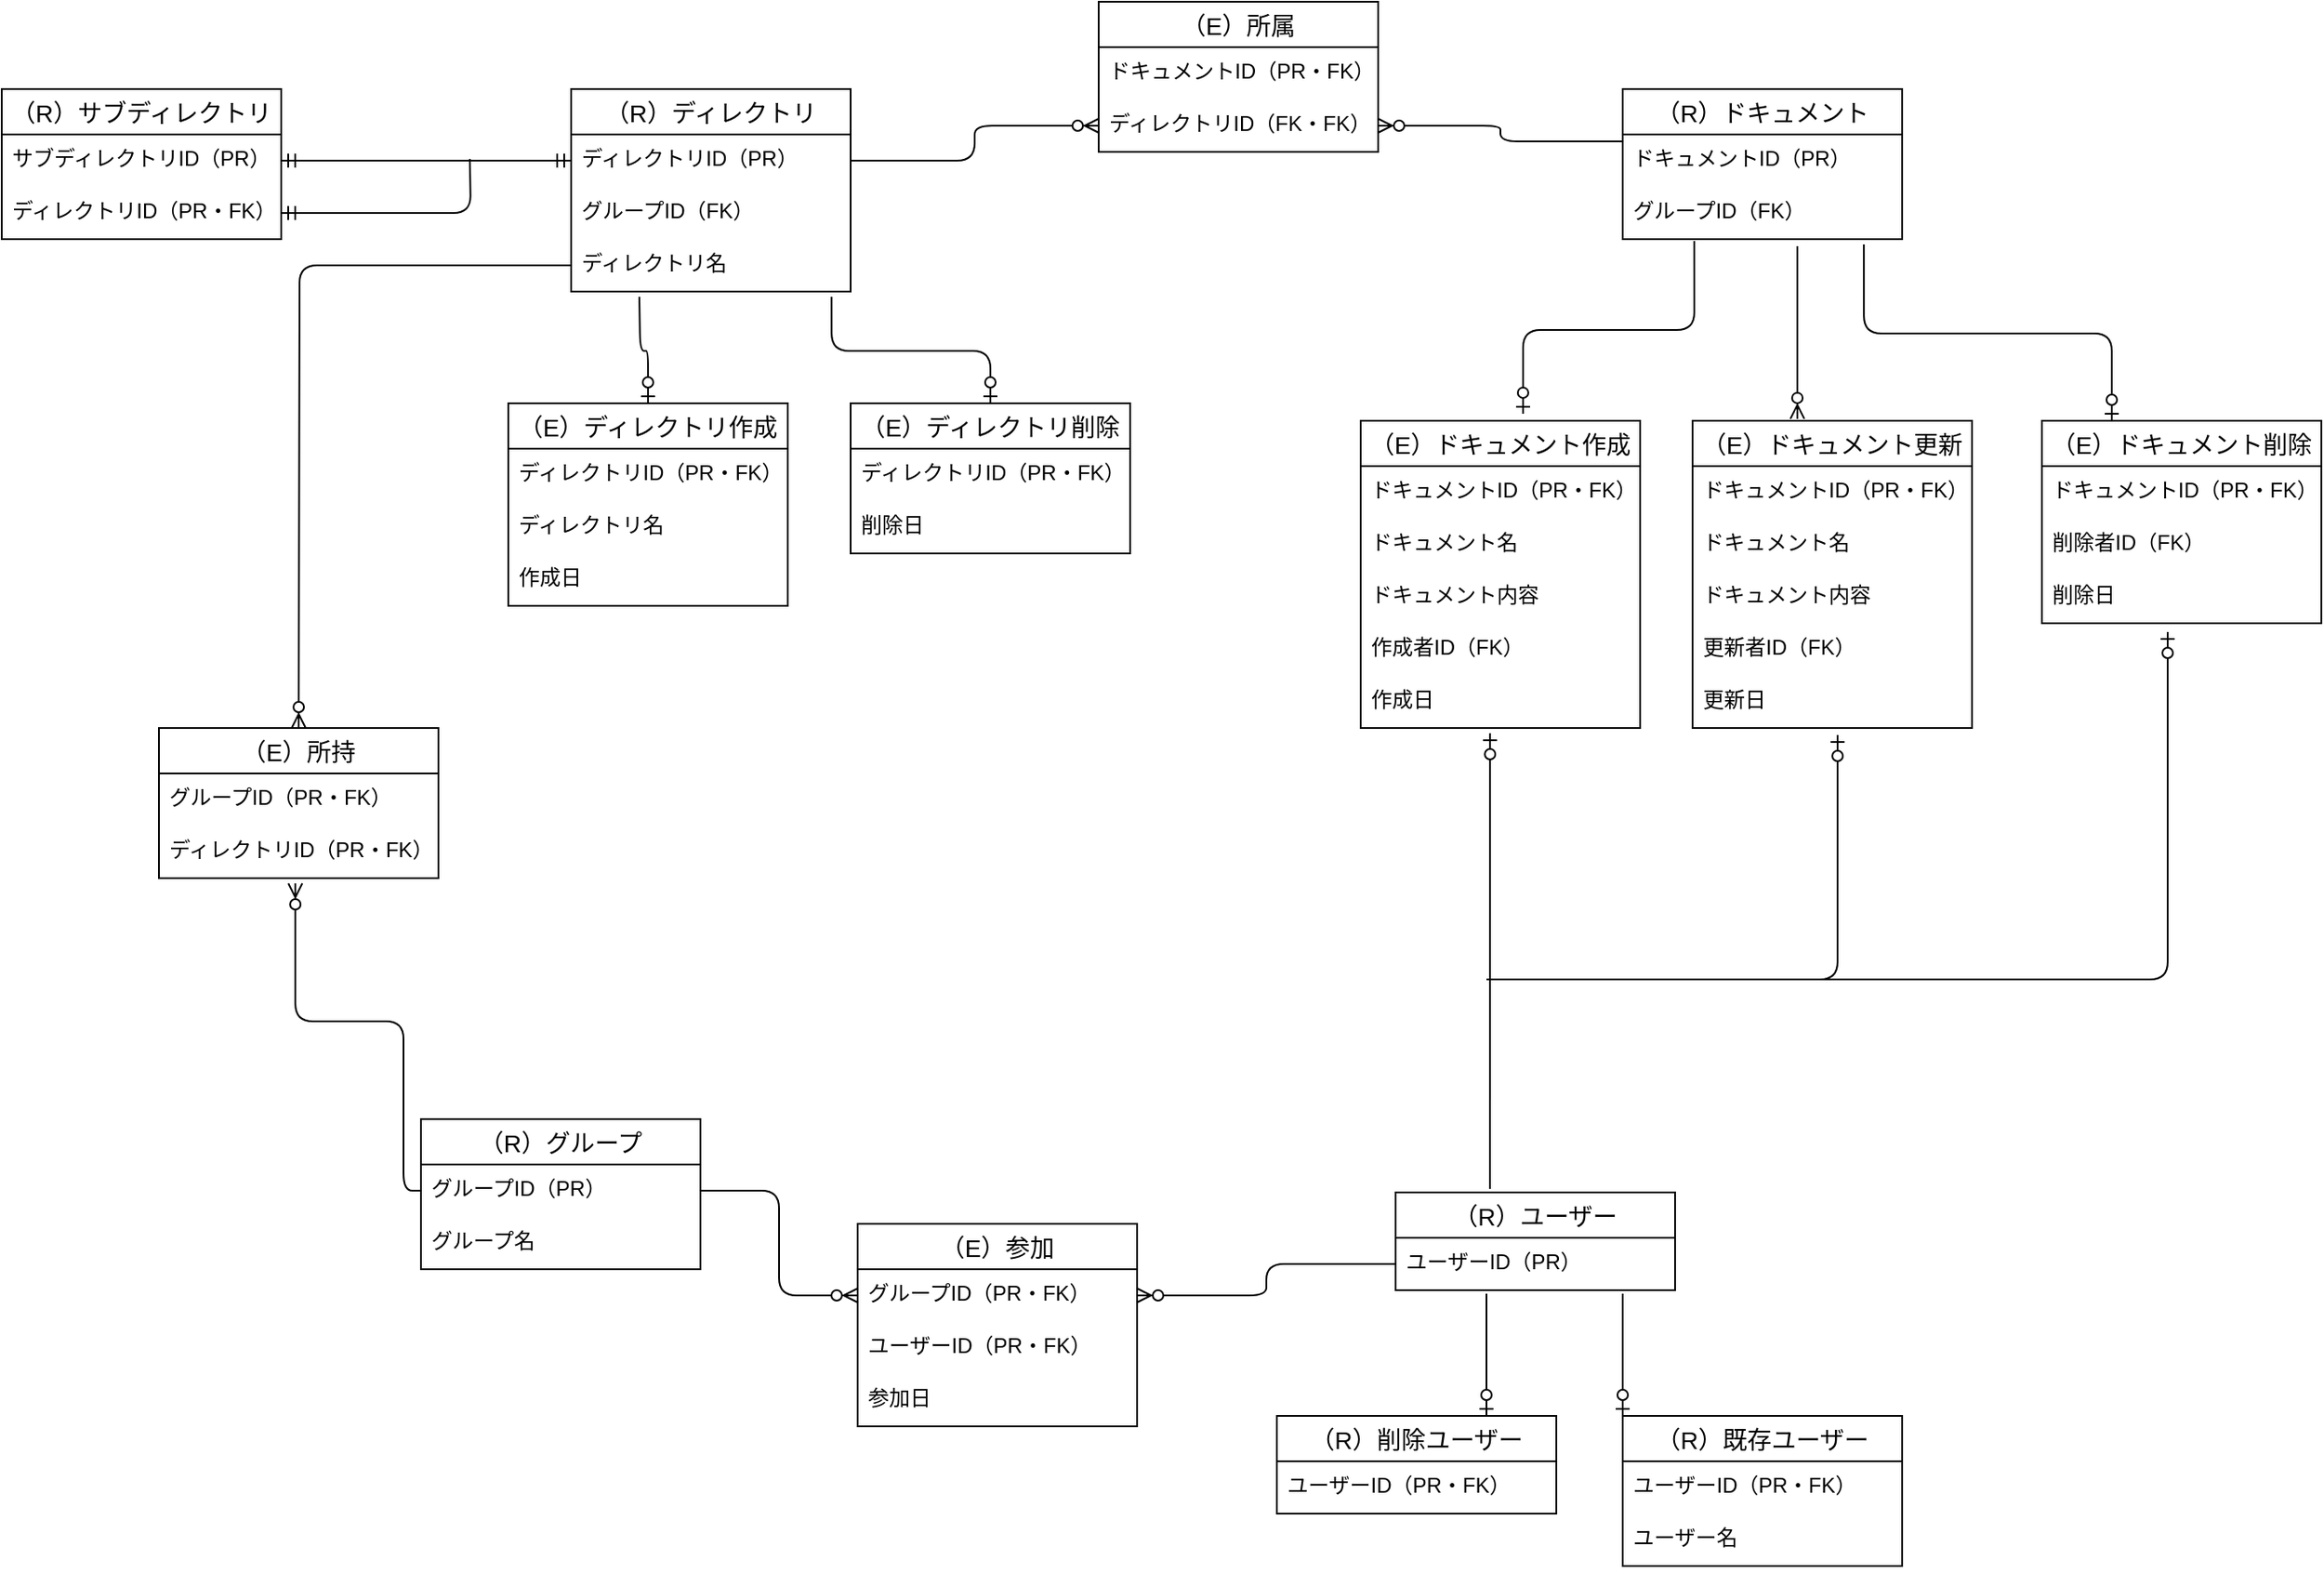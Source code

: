 <mxfile>
    <diagram id="JRz2m92lCMgiRAWokz1e" name="ページ1">
        <mxGraphModel dx="1826" dy="1160" grid="1" gridSize="10" guides="1" tooltips="1" connect="1" arrows="1" fold="1" page="1" pageScale="1" pageWidth="1920" pageHeight="1200" background="none" math="0" shadow="0">
            <root>
                <mxCell id="0"/>
                <mxCell id="1" parent="0"/>
                <mxCell id="6" value="（R）グループ" style="swimlane;fontStyle=0;childLayout=stackLayout;horizontal=1;startSize=26;horizontalStack=0;resizeParent=1;resizeParentMax=0;resizeLast=0;collapsible=1;marginBottom=0;align=center;fontSize=14;" parent="1" vertex="1">
                    <mxGeometry x="470" y="800" width="160" height="86" as="geometry"/>
                </mxCell>
                <mxCell id="7" value="グループID（PR）" style="text;strokeColor=none;fillColor=none;spacingLeft=4;spacingRight=4;overflow=hidden;rotatable=0;points=[[0,0.5],[1,0.5]];portConstraint=eastwest;fontSize=12;" parent="6" vertex="1">
                    <mxGeometry y="26" width="160" height="30" as="geometry"/>
                </mxCell>
                <mxCell id="8" value="グループ名" style="text;strokeColor=none;fillColor=none;spacingLeft=4;spacingRight=4;overflow=hidden;rotatable=0;points=[[0,0.5],[1,0.5]];portConstraint=eastwest;fontSize=12;" parent="6" vertex="1">
                    <mxGeometry y="56" width="160" height="30" as="geometry"/>
                </mxCell>
                <mxCell id="14" value="（E）参加" style="swimlane;fontStyle=0;childLayout=stackLayout;horizontal=1;startSize=26;horizontalStack=0;resizeParent=1;resizeParentMax=0;resizeLast=0;collapsible=1;marginBottom=0;align=center;fontSize=14;" parent="1" vertex="1">
                    <mxGeometry x="720" y="860" width="160" height="116" as="geometry"/>
                </mxCell>
                <mxCell id="15" value="グループID（PR・FK）" style="text;strokeColor=none;fillColor=none;spacingLeft=4;spacingRight=4;overflow=hidden;rotatable=0;points=[[0,0.5],[1,0.5]];portConstraint=eastwest;fontSize=12;" parent="14" vertex="1">
                    <mxGeometry y="26" width="160" height="30" as="geometry"/>
                </mxCell>
                <mxCell id="16" value="ユーザーID（PR・FK）" style="text;strokeColor=none;fillColor=none;spacingLeft=4;spacingRight=4;overflow=hidden;rotatable=0;points=[[0,0.5],[1,0.5]];portConstraint=eastwest;fontSize=12;" parent="14" vertex="1">
                    <mxGeometry y="56" width="160" height="30" as="geometry"/>
                </mxCell>
                <mxCell id="17" value="参加日" style="text;strokeColor=none;fillColor=none;spacingLeft=4;spacingRight=4;overflow=hidden;rotatable=0;points=[[0,0.5],[1,0.5]];portConstraint=eastwest;fontSize=12;" parent="14" vertex="1">
                    <mxGeometry y="86" width="160" height="30" as="geometry"/>
                </mxCell>
                <mxCell id="33" value="" style="fontSize=12;html=1;endArrow=ERzeroToMany;endFill=1;entryX=0;entryY=0.5;entryDx=0;entryDy=0;edgeStyle=orthogonalEdgeStyle;exitX=1;exitY=0.5;exitDx=0;exitDy=0;" parent="1" source="7" target="15" edge="1">
                    <mxGeometry width="100" height="100" relative="1" as="geometry">
                        <mxPoint x="620" y="940" as="sourcePoint"/>
                        <mxPoint x="868" y="797" as="targetPoint"/>
                    </mxGeometry>
                </mxCell>
                <mxCell id="35" value="（R）ドキュメント" style="swimlane;fontStyle=0;childLayout=stackLayout;horizontal=1;startSize=26;horizontalStack=0;resizeParent=1;resizeParentMax=0;resizeLast=0;collapsible=1;marginBottom=0;align=center;fontSize=14;" parent="1" vertex="1">
                    <mxGeometry x="1158" y="210" width="160" height="86" as="geometry"/>
                </mxCell>
                <mxCell id="36" value="ドキュメントID（PR）" style="text;strokeColor=none;fillColor=none;spacingLeft=4;spacingRight=4;overflow=hidden;rotatable=0;points=[[0,0.5],[1,0.5]];portConstraint=eastwest;fontSize=12;" parent="35" vertex="1">
                    <mxGeometry y="26" width="160" height="30" as="geometry"/>
                </mxCell>
                <mxCell id="119" value="グループID（FK）" style="text;strokeColor=none;fillColor=none;spacingLeft=4;spacingRight=4;overflow=hidden;rotatable=0;points=[[0,0.5],[1,0.5]];portConstraint=eastwest;fontSize=12;" vertex="1" parent="35">
                    <mxGeometry y="56" width="160" height="30" as="geometry"/>
                </mxCell>
                <mxCell id="45" value="（R）ディレクトリ" style="swimlane;fontStyle=0;childLayout=stackLayout;horizontal=1;startSize=26;horizontalStack=0;resizeParent=1;resizeParentMax=0;resizeLast=0;collapsible=1;marginBottom=0;align=center;fontSize=14;" parent="1" vertex="1">
                    <mxGeometry x="556" y="210" width="160" height="116" as="geometry"/>
                </mxCell>
                <mxCell id="46" value="ディレクトリID（PR）" style="text;strokeColor=none;fillColor=none;spacingLeft=4;spacingRight=4;overflow=hidden;rotatable=0;points=[[0,0.5],[1,0.5]];portConstraint=eastwest;fontSize=12;" parent="45" vertex="1">
                    <mxGeometry y="26" width="160" height="30" as="geometry"/>
                </mxCell>
                <mxCell id="105" value="グループID（FK）" style="text;strokeColor=none;fillColor=none;spacingLeft=4;spacingRight=4;overflow=hidden;rotatable=0;points=[[0,0.5],[1,0.5]];portConstraint=eastwest;fontSize=12;" vertex="1" parent="45">
                    <mxGeometry y="56" width="160" height="30" as="geometry"/>
                </mxCell>
                <mxCell id="47" value="ディレクトリ名" style="text;strokeColor=none;fillColor=none;spacingLeft=4;spacingRight=4;overflow=hidden;rotatable=0;points=[[0,0.5],[1,0.5]];portConstraint=eastwest;fontSize=12;" parent="45" vertex="1">
                    <mxGeometry y="86" width="160" height="30" as="geometry"/>
                </mxCell>
                <mxCell id="49" value="（R）サブディレクトリ" style="swimlane;fontStyle=0;childLayout=stackLayout;horizontal=1;startSize=26;horizontalStack=0;resizeParent=1;resizeParentMax=0;resizeLast=0;collapsible=1;marginBottom=0;align=center;fontSize=14;" parent="1" vertex="1">
                    <mxGeometry x="230" y="210" width="160" height="86" as="geometry"/>
                </mxCell>
                <mxCell id="50" value="サブディレクトリID（PR）" style="text;strokeColor=none;fillColor=none;spacingLeft=4;spacingRight=4;overflow=hidden;rotatable=0;points=[[0,0.5],[1,0.5]];portConstraint=eastwest;fontSize=12;" parent="49" vertex="1">
                    <mxGeometry y="26" width="160" height="30" as="geometry"/>
                </mxCell>
                <mxCell id="51" value="ディレクトリID（PR・FK）" style="text;strokeColor=none;fillColor=none;spacingLeft=4;spacingRight=4;overflow=hidden;rotatable=0;points=[[0,0.5],[1,0.5]];portConstraint=eastwest;fontSize=12;" parent="49" vertex="1">
                    <mxGeometry y="56" width="160" height="30" as="geometry"/>
                </mxCell>
                <mxCell id="56" value="（E）ディレクトリ作成" style="swimlane;fontStyle=0;childLayout=stackLayout;horizontal=1;startSize=26;horizontalStack=0;resizeParent=1;resizeParentMax=0;resizeLast=0;collapsible=1;marginBottom=0;align=center;fontSize=14;" parent="1" vertex="1">
                    <mxGeometry x="520" y="390" width="160" height="116" as="geometry"/>
                </mxCell>
                <mxCell id="57" value="ディレクトリID（PR・FK）" style="text;strokeColor=none;fillColor=none;spacingLeft=4;spacingRight=4;overflow=hidden;rotatable=0;points=[[0,0.5],[1,0.5]];portConstraint=eastwest;fontSize=12;" parent="56" vertex="1">
                    <mxGeometry y="26" width="160" height="30" as="geometry"/>
                </mxCell>
                <mxCell id="102" value="ディレクトリ名" style="text;strokeColor=none;fillColor=none;spacingLeft=4;spacingRight=4;overflow=hidden;rotatable=0;points=[[0,0.5],[1,0.5]];portConstraint=eastwest;fontSize=12;" vertex="1" parent="56">
                    <mxGeometry y="56" width="160" height="30" as="geometry"/>
                </mxCell>
                <mxCell id="59" value="作成日" style="text;strokeColor=none;fillColor=none;spacingLeft=4;spacingRight=4;overflow=hidden;rotatable=0;points=[[0,0.5],[1,0.5]];portConstraint=eastwest;fontSize=12;" parent="56" vertex="1">
                    <mxGeometry y="86" width="160" height="30" as="geometry"/>
                </mxCell>
                <mxCell id="60" value="（E）ディレクトリ削除" style="swimlane;fontStyle=0;childLayout=stackLayout;horizontal=1;startSize=26;horizontalStack=0;resizeParent=1;resizeParentMax=0;resizeLast=0;collapsible=1;marginBottom=0;align=center;fontSize=14;" parent="1" vertex="1">
                    <mxGeometry x="716" y="390" width="160" height="86" as="geometry"/>
                </mxCell>
                <mxCell id="61" value="ディレクトリID（PR・FK）" style="text;strokeColor=none;fillColor=none;spacingLeft=4;spacingRight=4;overflow=hidden;rotatable=0;points=[[0,0.5],[1,0.5]];portConstraint=eastwest;fontSize=12;" parent="60" vertex="1">
                    <mxGeometry y="26" width="160" height="30" as="geometry"/>
                </mxCell>
                <mxCell id="63" value="削除日" style="text;strokeColor=none;fillColor=none;spacingLeft=4;spacingRight=4;overflow=hidden;rotatable=0;points=[[0,0.5],[1,0.5]];portConstraint=eastwest;fontSize=12;" parent="60" vertex="1">
                    <mxGeometry y="56" width="160" height="30" as="geometry"/>
                </mxCell>
                <mxCell id="64" value="（E）ドキュメント作成" style="swimlane;fontStyle=0;childLayout=stackLayout;horizontal=1;startSize=26;horizontalStack=0;resizeParent=1;resizeParentMax=0;resizeLast=0;collapsible=1;marginBottom=0;align=center;fontSize=14;" vertex="1" parent="1">
                    <mxGeometry x="1008" y="400" width="160" height="176" as="geometry"/>
                </mxCell>
                <mxCell id="65" value="ドキュメントID（PR・FK）" style="text;strokeColor=none;fillColor=none;spacingLeft=4;spacingRight=4;overflow=hidden;rotatable=0;points=[[0,0.5],[1,0.5]];portConstraint=eastwest;fontSize=12;" vertex="1" parent="64">
                    <mxGeometry y="26" width="160" height="30" as="geometry"/>
                </mxCell>
                <mxCell id="72" value="ドキュメント名" style="text;strokeColor=none;fillColor=none;spacingLeft=4;spacingRight=4;overflow=hidden;rotatable=0;points=[[0,0.5],[1,0.5]];portConstraint=eastwest;fontSize=12;" vertex="1" parent="64">
                    <mxGeometry y="56" width="160" height="30" as="geometry"/>
                </mxCell>
                <mxCell id="73" value="ドキュメント内容" style="text;strokeColor=none;fillColor=none;spacingLeft=4;spacingRight=4;overflow=hidden;rotatable=0;points=[[0,0.5],[1,0.5]];portConstraint=eastwest;fontSize=12;" vertex="1" parent="64">
                    <mxGeometry y="86" width="160" height="30" as="geometry"/>
                </mxCell>
                <mxCell id="66" value="作成者ID（FK）" style="text;strokeColor=none;fillColor=none;spacingLeft=4;spacingRight=4;overflow=hidden;rotatable=0;points=[[0,0.5],[1,0.5]];portConstraint=eastwest;fontSize=12;" vertex="1" parent="64">
                    <mxGeometry y="116" width="160" height="30" as="geometry"/>
                </mxCell>
                <mxCell id="67" value="作成日" style="text;strokeColor=none;fillColor=none;spacingLeft=4;spacingRight=4;overflow=hidden;rotatable=0;points=[[0,0.5],[1,0.5]];portConstraint=eastwest;fontSize=12;" vertex="1" parent="64">
                    <mxGeometry y="146" width="160" height="30" as="geometry"/>
                </mxCell>
                <mxCell id="68" value="（E）ドキュメント更新" style="swimlane;fontStyle=0;childLayout=stackLayout;horizontal=1;startSize=26;horizontalStack=0;resizeParent=1;resizeParentMax=0;resizeLast=0;collapsible=1;marginBottom=0;align=center;fontSize=14;" vertex="1" parent="1">
                    <mxGeometry x="1198" y="400" width="160" height="176" as="geometry"/>
                </mxCell>
                <mxCell id="69" value="ドキュメントID（PR・FK）" style="text;strokeColor=none;fillColor=none;spacingLeft=4;spacingRight=4;overflow=hidden;rotatable=0;points=[[0,0.5],[1,0.5]];portConstraint=eastwest;fontSize=12;" vertex="1" parent="68">
                    <mxGeometry y="26" width="160" height="30" as="geometry"/>
                </mxCell>
                <mxCell id="75" value="ドキュメント名" style="text;strokeColor=none;fillColor=none;spacingLeft=4;spacingRight=4;overflow=hidden;rotatable=0;points=[[0,0.5],[1,0.5]];portConstraint=eastwest;fontSize=12;" vertex="1" parent="68">
                    <mxGeometry y="56" width="160" height="30" as="geometry"/>
                </mxCell>
                <mxCell id="74" value="ドキュメント内容" style="text;strokeColor=none;fillColor=none;spacingLeft=4;spacingRight=4;overflow=hidden;rotatable=0;points=[[0,0.5],[1,0.5]];portConstraint=eastwest;fontSize=12;" vertex="1" parent="68">
                    <mxGeometry y="86" width="160" height="30" as="geometry"/>
                </mxCell>
                <mxCell id="70" value="更新者ID（FK）" style="text;strokeColor=none;fillColor=none;spacingLeft=4;spacingRight=4;overflow=hidden;rotatable=0;points=[[0,0.5],[1,0.5]];portConstraint=eastwest;fontSize=12;" vertex="1" parent="68">
                    <mxGeometry y="116" width="160" height="30" as="geometry"/>
                </mxCell>
                <mxCell id="71" value="更新日" style="text;strokeColor=none;fillColor=none;spacingLeft=4;spacingRight=4;overflow=hidden;rotatable=0;points=[[0,0.5],[1,0.5]];portConstraint=eastwest;fontSize=12;" vertex="1" parent="68">
                    <mxGeometry y="146" width="160" height="30" as="geometry"/>
                </mxCell>
                <mxCell id="76" value="（E）ドキュメント削除" style="swimlane;fontStyle=0;childLayout=stackLayout;horizontal=1;startSize=26;horizontalStack=0;resizeParent=1;resizeParentMax=0;resizeLast=0;collapsible=1;marginBottom=0;align=center;fontSize=14;" vertex="1" parent="1">
                    <mxGeometry x="1398" y="400" width="160" height="116" as="geometry"/>
                </mxCell>
                <mxCell id="77" value="ドキュメントID（PR・FK）" style="text;strokeColor=none;fillColor=none;spacingLeft=4;spacingRight=4;overflow=hidden;rotatable=0;points=[[0,0.5],[1,0.5]];portConstraint=eastwest;fontSize=12;" vertex="1" parent="76">
                    <mxGeometry y="26" width="160" height="30" as="geometry"/>
                </mxCell>
                <mxCell id="80" value="削除者ID（FK）" style="text;strokeColor=none;fillColor=none;spacingLeft=4;spacingRight=4;overflow=hidden;rotatable=0;points=[[0,0.5],[1,0.5]];portConstraint=eastwest;fontSize=12;" vertex="1" parent="76">
                    <mxGeometry y="56" width="160" height="30" as="geometry"/>
                </mxCell>
                <mxCell id="81" value="削除日" style="text;strokeColor=none;fillColor=none;spacingLeft=4;spacingRight=4;overflow=hidden;rotatable=0;points=[[0,0.5],[1,0.5]];portConstraint=eastwest;fontSize=12;" vertex="1" parent="76">
                    <mxGeometry y="86" width="160" height="30" as="geometry"/>
                </mxCell>
                <mxCell id="86" value="（E）所属" style="swimlane;fontStyle=0;childLayout=stackLayout;horizontal=1;startSize=26;horizontalStack=0;resizeParent=1;resizeParentMax=0;resizeLast=0;collapsible=1;marginBottom=0;align=center;fontSize=14;" vertex="1" parent="1">
                    <mxGeometry x="858" y="160" width="160" height="86" as="geometry"/>
                </mxCell>
                <mxCell id="87" value="ドキュメントID（PR・FK）" style="text;strokeColor=none;fillColor=none;spacingLeft=4;spacingRight=4;overflow=hidden;rotatable=0;points=[[0,0.5],[1,0.5]];portConstraint=eastwest;fontSize=12;" vertex="1" parent="86">
                    <mxGeometry y="26" width="160" height="30" as="geometry"/>
                </mxCell>
                <mxCell id="88" value="ディレクトリID（FK・FK）" style="text;strokeColor=none;fillColor=none;spacingLeft=4;spacingRight=4;overflow=hidden;rotatable=0;points=[[0,0.5],[1,0.5]];portConstraint=eastwest;fontSize=12;" vertex="1" parent="86">
                    <mxGeometry y="56" width="160" height="30" as="geometry"/>
                </mxCell>
                <mxCell id="107" value="" style="fontSize=12;html=1;endArrow=ERzeroToOne;endFill=1;exitX=0.169;exitY=1.1;exitDx=0;exitDy=0;exitPerimeter=0;edgeStyle=orthogonalEdgeStyle;entryX=0.5;entryY=0;entryDx=0;entryDy=0;" edge="1" parent="1" target="56">
                    <mxGeometry width="100" height="100" relative="1" as="geometry">
                        <mxPoint x="595.04" y="329" as="sourcePoint"/>
                        <mxPoint x="595" y="366" as="targetPoint"/>
                    </mxGeometry>
                </mxCell>
                <mxCell id="108" value="" style="fontSize=12;html=1;endArrow=ERzeroToOne;endFill=1;entryX=0.5;entryY=0;entryDx=0;entryDy=0;exitX=0.763;exitY=1.133;exitDx=0;exitDy=0;exitPerimeter=0;edgeStyle=orthogonalEdgeStyle;" edge="1" parent="1" target="60">
                    <mxGeometry width="100" height="100" relative="1" as="geometry">
                        <mxPoint x="705.08" y="328.99" as="sourcePoint"/>
                        <mxPoint x="705" y="369" as="targetPoint"/>
                        <Array as="points">
                            <mxPoint x="705" y="360"/>
                            <mxPoint x="796" y="360"/>
                        </Array>
                    </mxGeometry>
                </mxCell>
                <mxCell id="112" value="" style="fontSize=12;html=1;endArrow=ERmandOne;startArrow=ERmandOne;entryX=0;entryY=0.5;entryDx=0;entryDy=0;exitX=1;exitY=0.5;exitDx=0;exitDy=0;" edge="1" parent="1" source="50" target="46">
                    <mxGeometry width="100" height="100" relative="1" as="geometry">
                        <mxPoint x="428" y="330" as="sourcePoint"/>
                        <mxPoint x="528" y="230" as="targetPoint"/>
                    </mxGeometry>
                </mxCell>
                <mxCell id="113" value="" style="edgeStyle=orthogonalEdgeStyle;fontSize=12;html=1;endArrow=ERmandOne;entryX=1;entryY=0.5;entryDx=0;entryDy=0;" edge="1" parent="1" target="51">
                    <mxGeometry width="100" height="100" relative="1" as="geometry">
                        <mxPoint x="498" y="250" as="sourcePoint"/>
                        <mxPoint x="556" y="30" as="targetPoint"/>
                    </mxGeometry>
                </mxCell>
                <mxCell id="114" value="" style="fontSize=12;html=1;endArrow=ERzeroToOne;endFill=1;entryX=0.581;entryY=-0.023;entryDx=0;entryDy=0;exitX=0.256;exitY=1.033;exitDx=0;exitDy=0;exitPerimeter=0;entryPerimeter=0;edgeStyle=orthogonalEdgeStyle;" edge="1" parent="1" source="119" target="64">
                    <mxGeometry width="100" height="100" relative="1" as="geometry">
                        <mxPoint x="688.08" y="339.99" as="sourcePoint"/>
                        <mxPoint x="688" y="380" as="targetPoint"/>
                    </mxGeometry>
                </mxCell>
                <mxCell id="116" value="" style="fontSize=12;html=1;endArrow=ERzeroToMany;endFill=1;entryX=0.375;entryY=-0.006;entryDx=0;entryDy=0;entryPerimeter=0;" edge="1" parent="1" target="68">
                    <mxGeometry width="100" height="100" relative="1" as="geometry">
                        <mxPoint x="1258" y="300" as="sourcePoint"/>
                        <mxPoint x="1368" y="250" as="targetPoint"/>
                    </mxGeometry>
                </mxCell>
                <mxCell id="117" value="" style="fontSize=12;html=1;endArrow=ERzeroToMany;endFill=1;edgeStyle=orthogonalEdgeStyle;entryX=0;entryY=0.5;entryDx=0;entryDy=0;exitX=1;exitY=0.5;exitDx=0;exitDy=0;" edge="1" parent="1" source="46" target="88">
                    <mxGeometry width="100" height="100" relative="1" as="geometry">
                        <mxPoint x="738" y="310" as="sourcePoint"/>
                        <mxPoint x="838" y="210" as="targetPoint"/>
                    </mxGeometry>
                </mxCell>
                <mxCell id="118" value="" style="fontSize=12;html=1;endArrow=ERzeroToMany;endFill=1;edgeStyle=orthogonalEdgeStyle;entryX=1;entryY=0.5;entryDx=0;entryDy=0;exitX=0;exitY=0.133;exitDx=0;exitDy=0;exitPerimeter=0;" edge="1" parent="1" source="36" target="88">
                    <mxGeometry width="100" height="100" relative="1" as="geometry">
                        <mxPoint x="818" y="346" as="sourcePoint"/>
                        <mxPoint x="960" y="296" as="targetPoint"/>
                    </mxGeometry>
                </mxCell>
                <mxCell id="120" value="" style="fontSize=12;html=1;endArrow=ERzeroToOne;endFill=1;entryX=0.25;entryY=0;entryDx=0;entryDy=0;exitX=0.863;exitY=1.1;exitDx=0;exitDy=0;exitPerimeter=0;edgeStyle=orthogonalEdgeStyle;" edge="1" parent="1" source="119" target="76">
                    <mxGeometry width="100" height="100" relative="1" as="geometry">
                        <mxPoint x="1208.96" y="306.99" as="sourcePoint"/>
                        <mxPoint x="1110.96" y="405.952" as="targetPoint"/>
                        <Array as="points">
                            <mxPoint x="1296" y="350"/>
                            <mxPoint x="1438" y="350"/>
                        </Array>
                    </mxGeometry>
                </mxCell>
                <mxCell id="121" value="" style="fontSize=12;html=1;endArrow=ERzeroToMany;endFill=1;entryX=1;entryY=0.5;entryDx=0;entryDy=0;edgeStyle=orthogonalEdgeStyle;exitX=0;exitY=0.5;exitDx=0;exitDy=0;" edge="1" parent="1" source="3" target="15">
                    <mxGeometry width="100" height="100" relative="1" as="geometry">
                        <mxPoint x="980" y="861" as="sourcePoint"/>
                        <mxPoint x="730" y="911" as="targetPoint"/>
                    </mxGeometry>
                </mxCell>
                <mxCell id="2" value="（R）ユーザー" style="swimlane;fontStyle=0;childLayout=stackLayout;horizontal=1;startSize=26;horizontalStack=0;resizeParent=1;resizeParentMax=0;resizeLast=0;collapsible=1;marginBottom=0;align=center;fontSize=14;" parent="1" vertex="1">
                    <mxGeometry x="1028" y="842" width="160" height="56" as="geometry"/>
                </mxCell>
                <mxCell id="3" value="ユーザーID（PR）" style="text;strokeColor=none;fillColor=none;spacingLeft=4;spacingRight=4;overflow=hidden;rotatable=0;points=[[0,0.5],[1,0.5]];portConstraint=eastwest;fontSize=12;" parent="2" vertex="1">
                    <mxGeometry y="26" width="160" height="30" as="geometry"/>
                </mxCell>
                <mxCell id="92" value="（R）削除ユーザー" style="swimlane;fontStyle=0;childLayout=stackLayout;horizontal=1;startSize=26;horizontalStack=0;resizeParent=1;resizeParentMax=0;resizeLast=0;collapsible=1;marginBottom=0;align=center;fontSize=14;" vertex="1" parent="1">
                    <mxGeometry x="960" y="970" width="160" height="56" as="geometry"/>
                </mxCell>
                <mxCell id="93" value="ユーザーID（PR・FK）" style="text;strokeColor=none;fillColor=none;spacingLeft=4;spacingRight=4;overflow=hidden;rotatable=0;points=[[0,0.5],[1,0.5]];portConstraint=eastwest;fontSize=12;" vertex="1" parent="92">
                    <mxGeometry y="26" width="160" height="30" as="geometry"/>
                </mxCell>
                <mxCell id="95" value="（R）既存ユーザー" style="swimlane;fontStyle=0;childLayout=stackLayout;horizontal=1;startSize=26;horizontalStack=0;resizeParent=1;resizeParentMax=0;resizeLast=0;collapsible=1;marginBottom=0;align=center;fontSize=14;" vertex="1" parent="1">
                    <mxGeometry x="1158" y="970" width="160" height="86" as="geometry"/>
                </mxCell>
                <mxCell id="96" value="ユーザーID（PR・FK）" style="text;strokeColor=none;fillColor=none;spacingLeft=4;spacingRight=4;overflow=hidden;rotatable=0;points=[[0,0.5],[1,0.5]];portConstraint=eastwest;fontSize=12;" vertex="1" parent="95">
                    <mxGeometry y="26" width="160" height="30" as="geometry"/>
                </mxCell>
                <mxCell id="97" value="ユーザー名" style="text;strokeColor=none;fillColor=none;spacingLeft=4;spacingRight=4;overflow=hidden;rotatable=0;points=[[0,0.5],[1,0.5]];portConstraint=eastwest;fontSize=12;" vertex="1" parent="95">
                    <mxGeometry y="56" width="160" height="30" as="geometry"/>
                </mxCell>
                <mxCell id="100" value="" style="fontSize=12;html=1;endArrow=ERzeroToOne;endFill=1;entryX=0.75;entryY=0;entryDx=0;entryDy=0;" edge="1" parent="1" target="92">
                    <mxGeometry width="100" height="100" relative="1" as="geometry">
                        <mxPoint x="1080" y="900" as="sourcePoint"/>
                        <mxPoint x="1780" y="840" as="targetPoint"/>
                    </mxGeometry>
                </mxCell>
                <mxCell id="101" value="" style="fontSize=12;html=1;endArrow=ERzeroToOne;endFill=1;entryX=0;entryY=0;entryDx=0;entryDy=0;" edge="1" parent="1" target="95">
                    <mxGeometry width="100" height="100" relative="1" as="geometry">
                        <mxPoint x="1158" y="900" as="sourcePoint"/>
                        <mxPoint x="1160" y="960" as="targetPoint"/>
                    </mxGeometry>
                </mxCell>
                <mxCell id="122" value="" style="fontSize=12;html=1;endArrow=ERzeroToOne;endFill=1;entryX=0.463;entryY=1.1;entryDx=0;entryDy=0;entryPerimeter=0;" edge="1" parent="1" target="67">
                    <mxGeometry width="100" height="100" relative="1" as="geometry">
                        <mxPoint x="1082" y="840" as="sourcePoint"/>
                        <mxPoint x="1000" y="720.01" as="targetPoint"/>
                    </mxGeometry>
                </mxCell>
                <mxCell id="123" value="" style="fontSize=12;html=1;endArrow=ERzeroToOne;endFill=1;entryX=0.519;entryY=1.133;entryDx=0;entryDy=0;entryPerimeter=0;edgeStyle=orthogonalEdgeStyle;" edge="1" parent="1" target="71">
                    <mxGeometry width="100" height="100" relative="1" as="geometry">
                        <mxPoint x="1080" y="720" as="sourcePoint"/>
                        <mxPoint x="1092.08" y="589" as="targetPoint"/>
                        <Array as="points">
                            <mxPoint x="1281" y="720"/>
                        </Array>
                    </mxGeometry>
                </mxCell>
                <mxCell id="124" value="" style="fontSize=12;html=1;endArrow=ERzeroToOne;endFill=1;edgeStyle=orthogonalEdgeStyle;" edge="1" parent="1">
                    <mxGeometry width="100" height="100" relative="1" as="geometry">
                        <mxPoint x="1090" y="720" as="sourcePoint"/>
                        <mxPoint x="1470" y="521" as="targetPoint"/>
                        <Array as="points">
                            <mxPoint x="1470" y="720"/>
                            <mxPoint x="1470" y="521"/>
                        </Array>
                    </mxGeometry>
                </mxCell>
                <mxCell id="125" value="（E）所持" style="swimlane;fontStyle=0;childLayout=stackLayout;horizontal=1;startSize=26;horizontalStack=0;resizeParent=1;resizeParentMax=0;resizeLast=0;collapsible=1;marginBottom=0;align=center;fontSize=14;" vertex="1" parent="1">
                    <mxGeometry x="320" y="576" width="160" height="86" as="geometry"/>
                </mxCell>
                <mxCell id="126" value="グループID（PR・FK）" style="text;strokeColor=none;fillColor=none;spacingLeft=4;spacingRight=4;overflow=hidden;rotatable=0;points=[[0,0.5],[1,0.5]];portConstraint=eastwest;fontSize=12;" vertex="1" parent="125">
                    <mxGeometry y="26" width="160" height="30" as="geometry"/>
                </mxCell>
                <mxCell id="127" value="ディレクトリID（PR・FK）" style="text;strokeColor=none;fillColor=none;spacingLeft=4;spacingRight=4;overflow=hidden;rotatable=0;points=[[0,0.5],[1,0.5]];portConstraint=eastwest;fontSize=12;" vertex="1" parent="125">
                    <mxGeometry y="56" width="160" height="30" as="geometry"/>
                </mxCell>
                <mxCell id="129" value="" style="fontSize=12;html=1;endArrow=ERzeroToMany;endFill=1;entryX=0.488;entryY=1.1;entryDx=0;entryDy=0;edgeStyle=orthogonalEdgeStyle;exitX=0;exitY=0.5;exitDx=0;exitDy=0;entryPerimeter=0;" edge="1" parent="1" source="7" target="127">
                    <mxGeometry width="100" height="100" relative="1" as="geometry">
                        <mxPoint x="520" y="690" as="sourcePoint"/>
                        <mxPoint x="610" y="750" as="targetPoint"/>
                        <Array as="points">
                            <mxPoint x="460" y="841"/>
                            <mxPoint x="460" y="744"/>
                            <mxPoint x="398" y="744"/>
                        </Array>
                    </mxGeometry>
                </mxCell>
                <mxCell id="130" value="" style="fontSize=12;html=1;endArrow=ERzeroToMany;endFill=1;entryX=0;entryY=0.5;entryDx=0;entryDy=0;edgeStyle=orthogonalEdgeStyle;exitX=0;exitY=0.5;exitDx=0;exitDy=0;" edge="1" parent="1" source="47">
                    <mxGeometry width="100" height="100" relative="1" as="geometry">
                        <mxPoint x="310" y="516" as="sourcePoint"/>
                        <mxPoint x="400" y="576" as="targetPoint"/>
                    </mxGeometry>
                </mxCell>
            </root>
        </mxGraphModel>
    </diagram>
</mxfile>